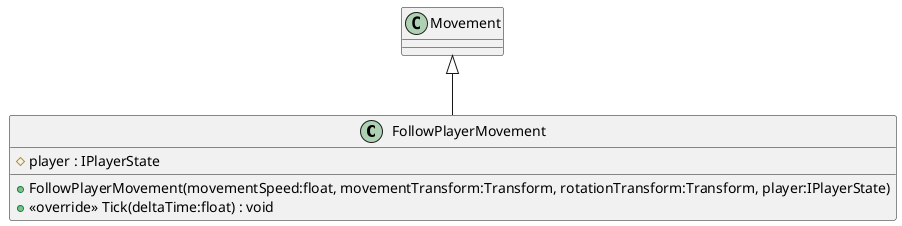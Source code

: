 @startuml
class FollowPlayerMovement {
    # player : IPlayerState
    + FollowPlayerMovement(movementSpeed:float, movementTransform:Transform, rotationTransform:Transform, player:IPlayerState)
    + <<override>> Tick(deltaTime:float) : void
}
Movement <|-- FollowPlayerMovement
@enduml
